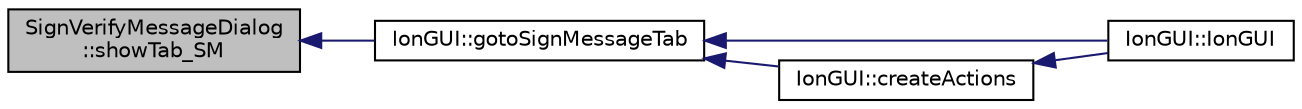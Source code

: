 digraph "SignVerifyMessageDialog::showTab_SM"
{
  edge [fontname="Helvetica",fontsize="10",labelfontname="Helvetica",labelfontsize="10"];
  node [fontname="Helvetica",fontsize="10",shape=record];
  rankdir="LR";
  Node79 [label="SignVerifyMessageDialog\l::showTab_SM",height=0.2,width=0.4,color="black", fillcolor="grey75", style="filled", fontcolor="black"];
  Node79 -> Node80 [dir="back",color="midnightblue",fontsize="10",style="solid",fontname="Helvetica"];
  Node80 [label="IonGUI::gotoSignMessageTab",height=0.2,width=0.4,color="black", fillcolor="white", style="filled",URL="$dc/d0b/class_ion_g_u_i.html#a975c7325fca098236e4bc3cccdc714f7",tooltip="Show Sign/Verify Message dialog and switch to sign message tab. "];
  Node80 -> Node81 [dir="back",color="midnightblue",fontsize="10",style="solid",fontname="Helvetica"];
  Node81 [label="IonGUI::IonGUI",height=0.2,width=0.4,color="black", fillcolor="white", style="filled",URL="$dc/d0b/class_ion_g_u_i.html#ad0e22e4901b039bcc987ef0328c8c5d4"];
  Node80 -> Node82 [dir="back",color="midnightblue",fontsize="10",style="solid",fontname="Helvetica"];
  Node82 [label="IonGUI::createActions",height=0.2,width=0.4,color="black", fillcolor="white", style="filled",URL="$dc/d0b/class_ion_g_u_i.html#a5a5e1c2fbc2fec3d925d654c61a8b252",tooltip="Create the main UI actions. "];
  Node82 -> Node81 [dir="back",color="midnightblue",fontsize="10",style="solid",fontname="Helvetica"];
}
